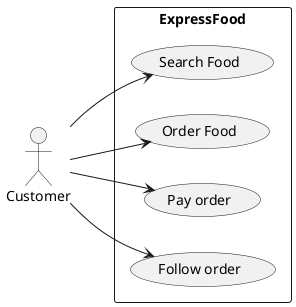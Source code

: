 
@startuml Customer
left to right direction
actor "Customer" as fc
rectangle ExpressFood {
  usecase "Search Food" as UC1
  usecase "Order Food" as UC2
  usecase "Pay order" as UC3
  usecase "Follow order" as UC4
}
fc --> UC1
fc --> UC2
fc --> UC3
fc --> UC4
@enduml
